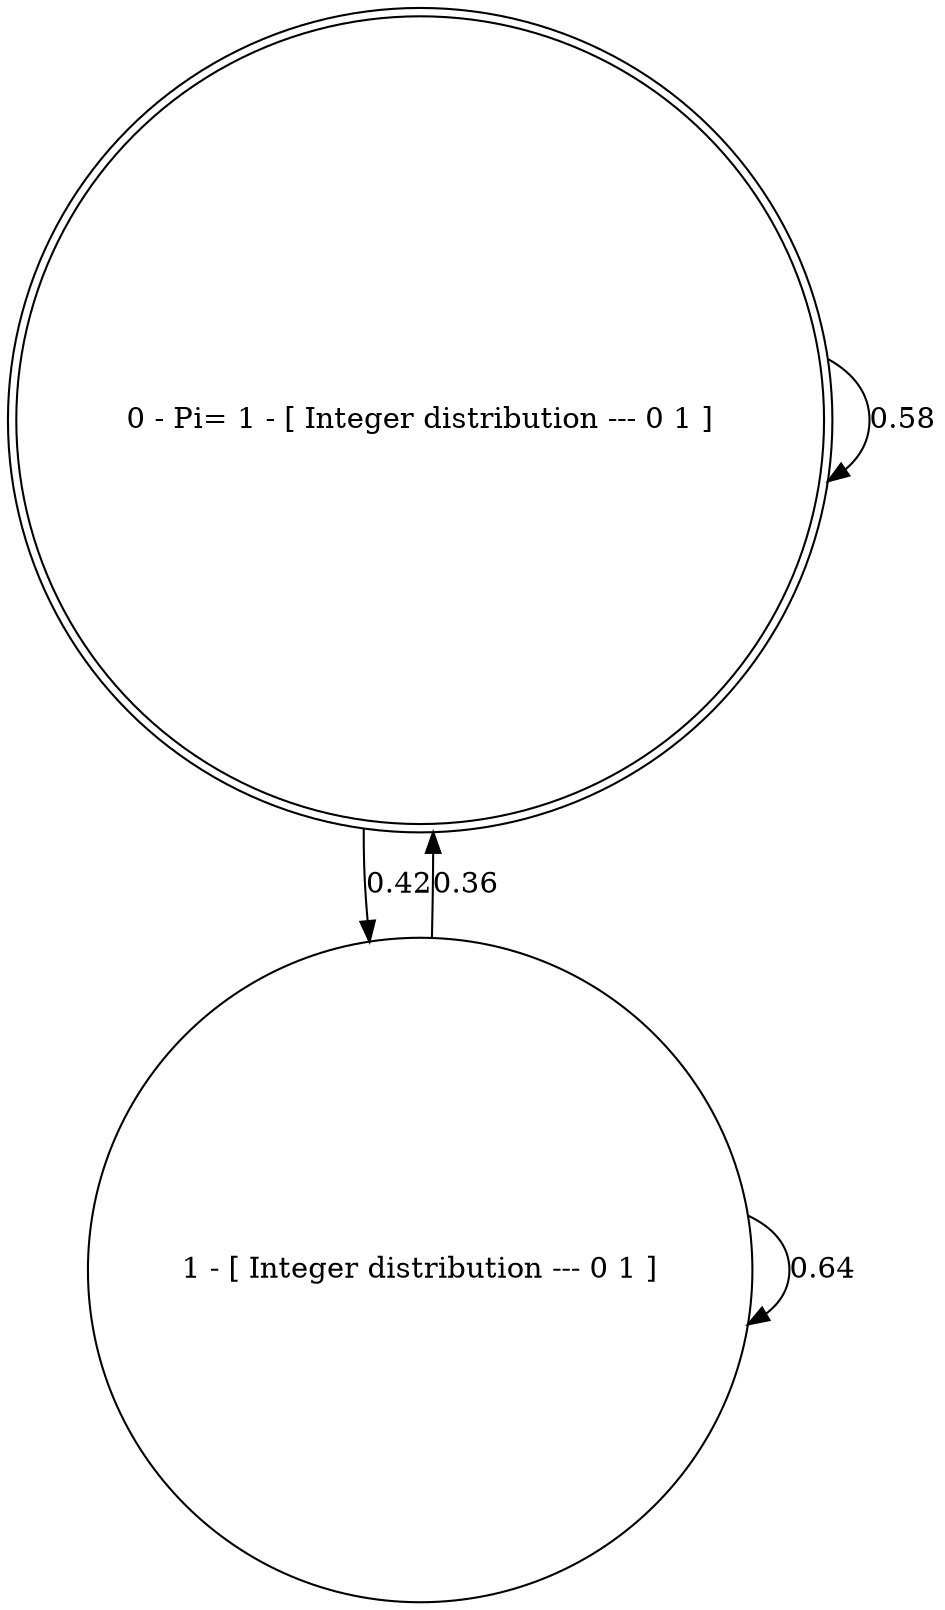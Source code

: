 digraph G {
	0 -> 0 [label=0.58];
	0 -> 1 [label=0.42];
	1 -> 0 [label=0.36];
	1 -> 1 [label=0.64];
	0 [shape=doublecircle, label="0 - Pi= 1 - [ Integer distribution --- 0 1 ]"];
	1 [shape=circle, label="1 - [ Integer distribution --- 0 1 ]"];
}
